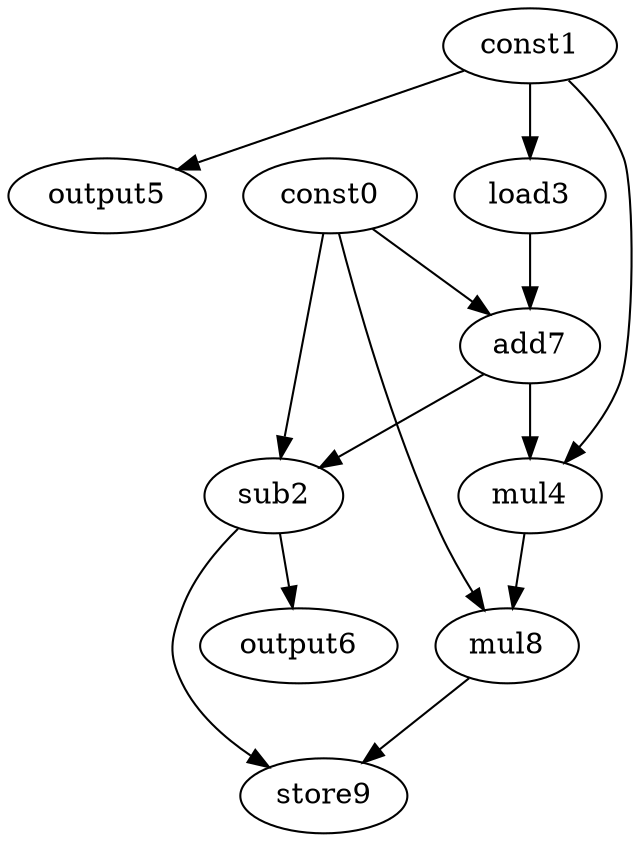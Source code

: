 digraph G { 
const0[opcode=const]; 
const1[opcode=const]; 
sub2[opcode=sub]; 
load3[opcode=load]; 
mul4[opcode=mul]; 
output5[opcode=output]; 
output6[opcode=output]; 
add7[opcode=add]; 
mul8[opcode=mul]; 
store9[opcode=store]; 
const1->load3[operand=0];
const1->output5[operand=0];
const0->add7[operand=0];
load3->add7[operand=1];
add7->sub2[operand=0];
const0->sub2[operand=1];
add7->mul4[operand=0];
const1->mul4[operand=1];
sub2->output6[operand=0];
const0->mul8[operand=0];
mul4->mul8[operand=1];
mul8->store9[operand=0];
sub2->store9[operand=1];
}
